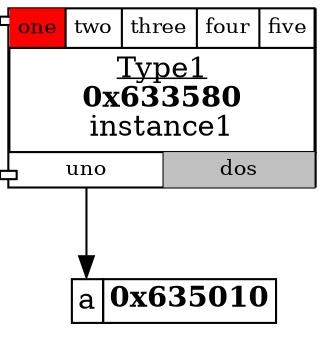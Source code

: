 digraph g {
    node0[ shape=component, margin=0, label = <<TABLE BORDER="0" CELLBORDER="0" CELLSPACING="0" CELLPADDING="0">
        <TR>
            <TD>
                <TABLE BORDER="0" CELLBORDER="1" CELLSPACING="0" CELLPADDING="3">
                    <TR>
                        <TD SIDES="R" BGCOLOR="red"><FONT POINT-SIZE="10">one</FONT></TD>
                        <TD SIDES="R" ><FONT POINT-SIZE="10">two</FONT></TD>
                        <TD SIDES="R" ><FONT POINT-SIZE="10">three</FONT></TD>
                        <TD SIDES="R" ><FONT POINT-SIZE="10">four</FONT></TD>
                        <TD SIDES="R" ><FONT POINT-SIZE="10">five</FONT></TD>
                    </TR>
                </TABLE>
            </TD>
        </TR>
        <TR>
            <TD BORDER="1" STYLE="BOLD" ALIGN="CENTER" CELLPADDING="3"><U>Type1</U><BR/><B>0x633580</B><BR/>instance1</TD>
        </TR>
        <TR>
            <TD>
                <TABLE BORDER="0" CELLBORDER="1" CELLSPACING="0" CELLPADDING="2">
                    <TR>
                        <TD PORT="uno" SIDES="R"><FONT POINT-SIZE="10">uno</FONT></TD>
                        <TD            SIDES="R" BGCOLOR="grey"><FONT POINT-SIZE="10">dos</FONT></TD>
                    </TR>
                </TABLE>
            </TD>
        </TR>
    </TABLE>> ];
    node1[ shape=none, margin=0, label = <<TABLE BORDER="0" CELLBORDER="1" CELLSPACING="0" CELLPADDING="2">
        <TR>
            <TD PORT="a">a</TD>
            <TD><B>0x635010</B></TD>
        </TR>
    </TABLE>> ];
    node0:uno:s -> node1:a:n
}
